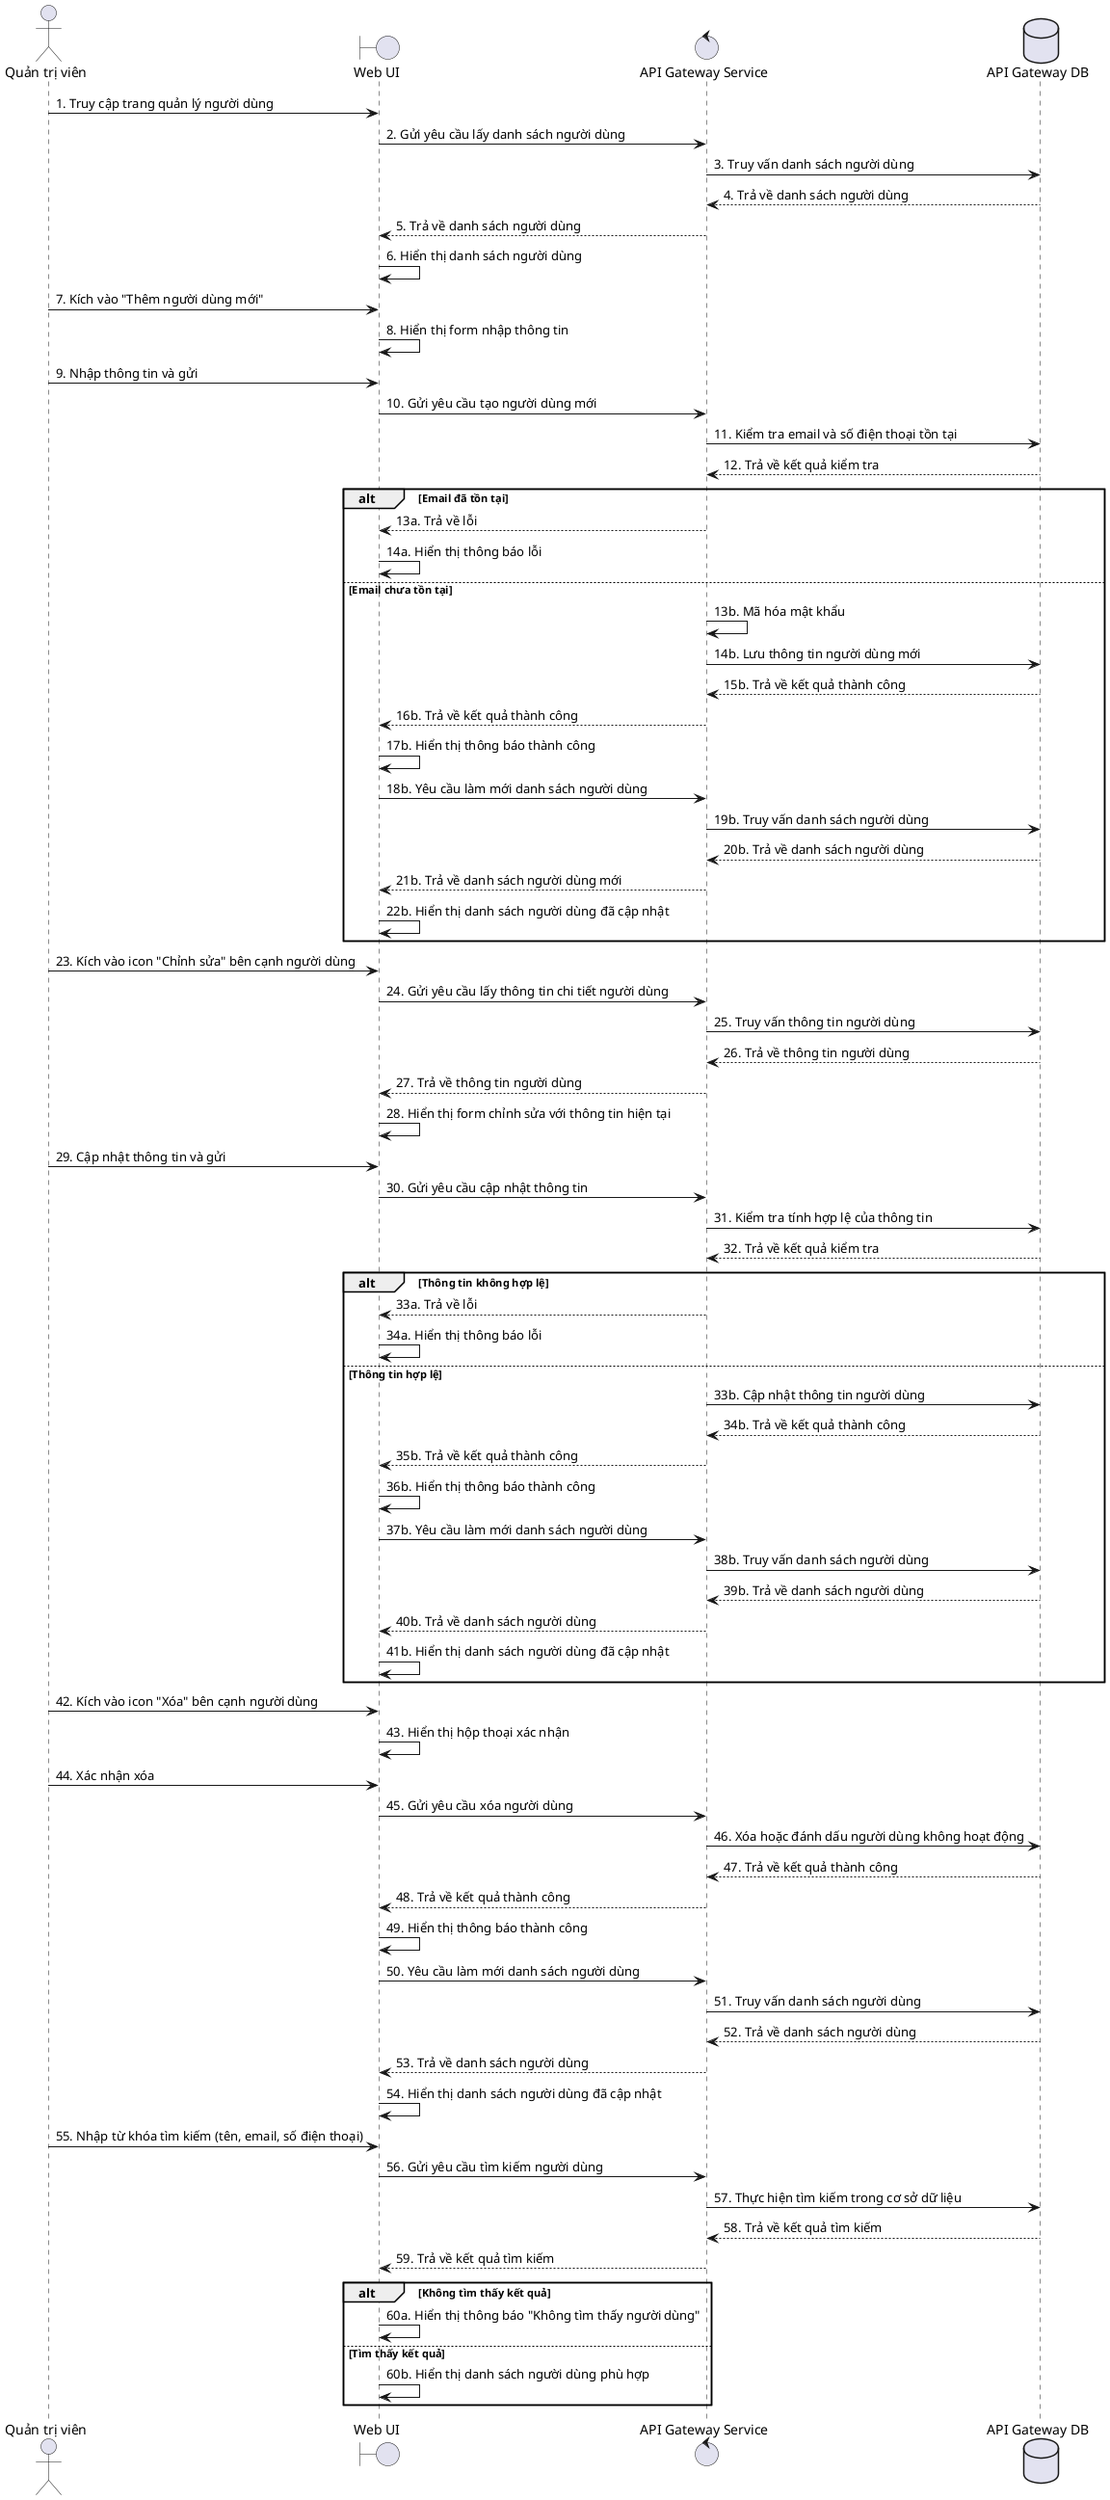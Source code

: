 @startuml

actor "Quản trị viên" as qtv
boundary "Web UI" as UI
control "API Gateway Service" as Gateway
database "API Gateway DB" as db

' Xem danh sách người dùng
qtv -> UI: 1. Truy cập trang quản lý người dùng
UI -> Gateway: 2. Gửi yêu cầu lấy danh sách người dùng
Gateway -> db: 3. Truy vấn danh sách người dùng
db --> Gateway: 4. Trả về danh sách người dùng
Gateway --> UI: 5. Trả về danh sách người dùng
UI -> UI: 6. Hiển thị danh sách người dùng

' Tạo mới người dùng
qtv -> UI: 7. Kích vào "Thêm người dùng mới"
UI -> UI: 8. Hiển thị form nhập thông tin
qtv -> UI: 9. Nhập thông tin và gửi
UI -> Gateway: 10. Gửi yêu cầu tạo người dùng mới
Gateway -> db: 11. Kiểm tra email và số điện thoại tồn tại
db --> Gateway: 12. Trả về kết quả kiểm tra

alt Email đã tồn tại
    Gateway --> UI: 13a. Trả về lỗi
    UI -> UI: 14a. Hiển thị thông báo lỗi
else Email chưa tồn tại
    Gateway -> Gateway: 13b. Mã hóa mật khẩu
    Gateway -> db: 14b. Lưu thông tin người dùng mới
    db --> Gateway: 15b. Trả về kết quả thành công
    Gateway --> UI: 16b. Trả về kết quả thành công
    UI -> UI: 17b. Hiển thị thông báo thành công
    UI -> Gateway: 18b. Yêu cầu làm mới danh sách người dùng
    Gateway -> db: 19b. Truy vấn danh sách người dùng
    db --> Gateway: 20b. Trả về danh sách người dùng
    Gateway --> UI: 21b. Trả về danh sách người dùng mới
    UI -> UI: 22b. Hiển thị danh sách người dùng đã cập nhật
end

' Cập nhật người dùng
qtv -> UI: 23. Kích vào icon "Chỉnh sửa" bên cạnh người dùng
UI -> Gateway: 24. Gửi yêu cầu lấy thông tin chi tiết người dùng
Gateway -> db: 25. Truy vấn thông tin người dùng
db --> Gateway: 26. Trả về thông tin người dùng
Gateway --> UI: 27. Trả về thông tin người dùng
UI -> UI: 28. Hiển thị form chỉnh sửa với thông tin hiện tại
qtv -> UI: 29. Cập nhật thông tin và gửi
UI -> Gateway: 30. Gửi yêu cầu cập nhật thông tin
Gateway -> db: 31. Kiểm tra tính hợp lệ của thông tin
db --> Gateway: 32. Trả về kết quả kiểm tra

alt Thông tin không hợp lệ
    Gateway --> UI: 33a. Trả về lỗi
    UI -> UI: 34a. Hiển thị thông báo lỗi
else Thông tin hợp lệ
    Gateway -> db: 33b. Cập nhật thông tin người dùng
    db --> Gateway: 34b. Trả về kết quả thành công
    Gateway --> UI: 35b. Trả về kết quả thành công
    UI -> UI: 36b. Hiển thị thông báo thành công
    UI -> Gateway: 37b. Yêu cầu làm mới danh sách người dùng
    Gateway -> db: 38b. Truy vấn danh sách người dùng
    db --> Gateway: 39b. Trả về danh sách người dùng
    Gateway --> UI: 40b. Trả về danh sách người dùng
    UI -> UI: 41b. Hiển thị danh sách người dùng đã cập nhật
end

' Xóa người dùng
qtv -> UI: 42. Kích vào icon "Xóa" bên cạnh người dùng
UI -> UI: 43. Hiển thị hộp thoại xác nhận
qtv -> UI: 44. Xác nhận xóa
UI -> Gateway: 45. Gửi yêu cầu xóa người dùng
Gateway -> db: 46. Xóa hoặc đánh dấu người dùng không hoạt động
db --> Gateway: 47. Trả về kết quả thành công
Gateway --> UI: 48. Trả về kết quả thành công
UI -> UI: 49. Hiển thị thông báo thành công
UI -> Gateway: 50. Yêu cầu làm mới danh sách người dùng
Gateway -> db: 51. Truy vấn danh sách người dùng
db --> Gateway: 52. Trả về danh sách người dùng
Gateway --> UI: 53. Trả về danh sách người dùng
UI -> UI: 54. Hiển thị danh sách người dùng đã cập nhật

' Tìm kiếm người dùng
qtv -> UI: 55. Nhập từ khóa tìm kiếm (tên, email, số điện thoại)
UI -> Gateway: 56. Gửi yêu cầu tìm kiếm người dùng
Gateway -> db: 57. Thực hiện tìm kiếm trong cơ sở dữ liệu
db --> Gateway: 58. Trả về kết quả tìm kiếm
Gateway --> UI: 59. Trả về kết quả tìm kiếm

alt Không tìm thấy kết quả
    UI -> UI: 60a. Hiển thị thông báo "Không tìm thấy người dùng"
else Tìm thấy kết quả
    UI -> UI: 60b. Hiển thị danh sách người dùng phù hợp
end

@enduml
